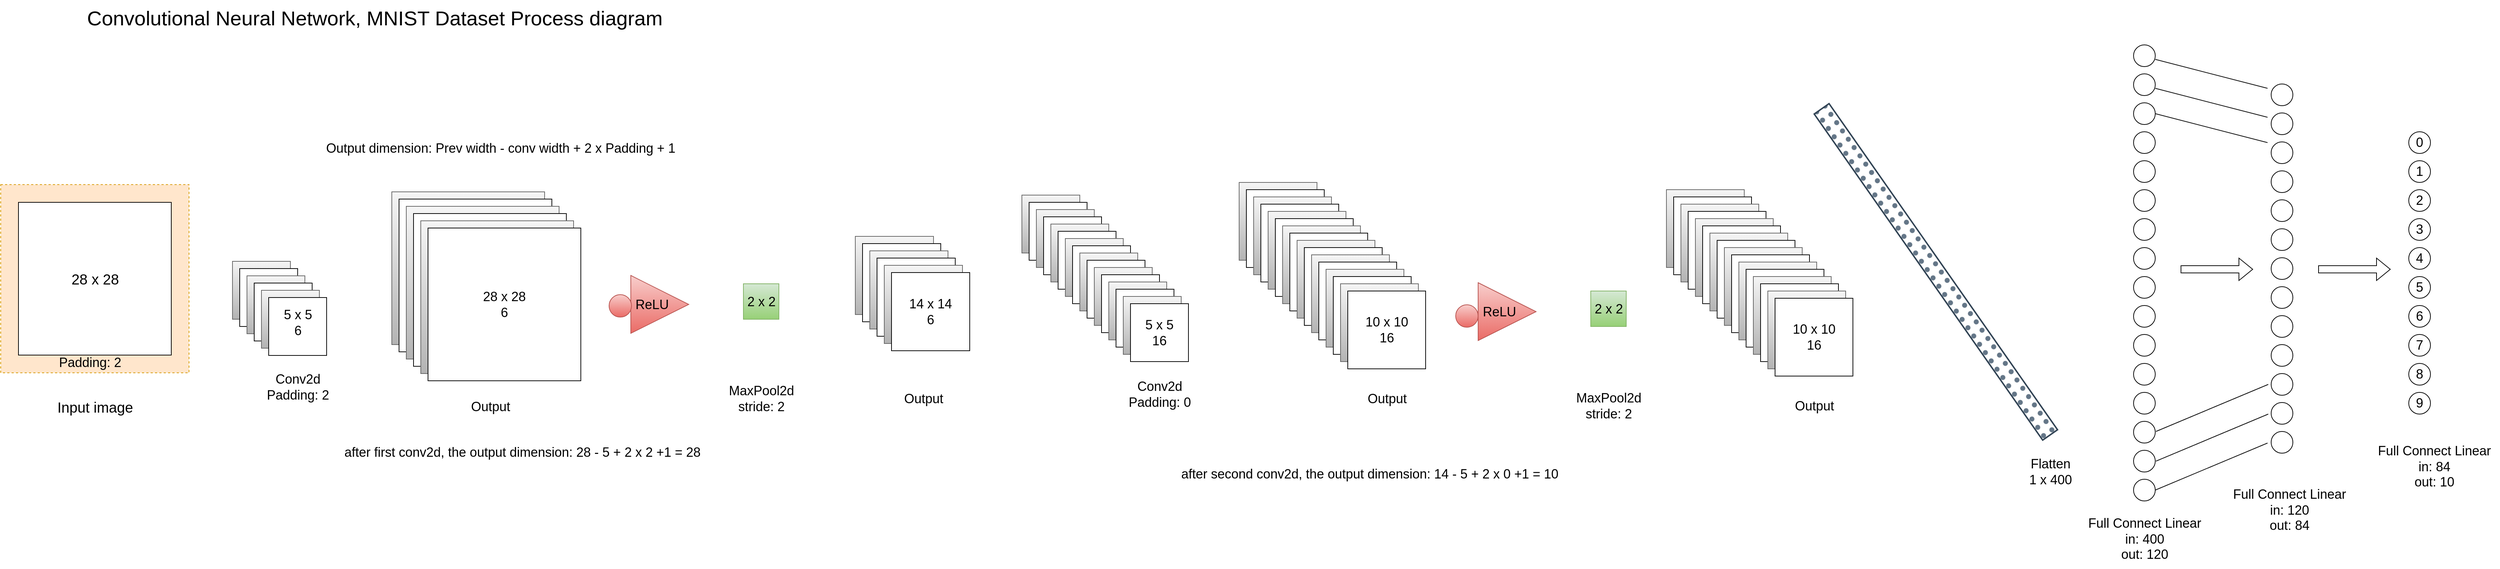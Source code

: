 <mxfile version="22.0.8" type="github">
  <diagram name="Page-1" id="3bokzZT7uCwafQ7YfKig">
    <mxGraphModel dx="1687" dy="1794" grid="1" gridSize="10" guides="1" tooltips="1" connect="1" arrows="1" fold="1" page="1" pageScale="1" pageWidth="1169" pageHeight="827" math="0" shadow="0">
      <root>
        <mxCell id="0" />
        <mxCell id="1" parent="0" />
        <mxCell id="Qpnqg18ZxqCp_iBwWqdQ-3" value="&lt;font style=&quot;font-size: 20px;&quot;&gt;Input image&lt;/font&gt;" style="text;html=1;align=center;verticalAlign=middle;resizable=0;points=[];autosize=1;strokeColor=none;fillColor=none;" vertex="1" parent="1">
          <mxGeometry x="85" y="350" width="130" height="40" as="geometry" />
        </mxCell>
        <mxCell id="Qpnqg18ZxqCp_iBwWqdQ-4" value="" style="whiteSpace=wrap;html=1;aspect=fixed;fillColor=#f5f5f5;gradientColor=#b3b3b3;strokeColor=#666666;" vertex="1" parent="1">
          <mxGeometry x="340" y="169" width="80" height="80" as="geometry" />
        </mxCell>
        <mxCell id="Qpnqg18ZxqCp_iBwWqdQ-5" value="" style="whiteSpace=wrap;html=1;aspect=fixed;" vertex="1" parent="1">
          <mxGeometry x="350" y="179" width="80" height="80" as="geometry" />
        </mxCell>
        <mxCell id="Qpnqg18ZxqCp_iBwWqdQ-6" value="" style="whiteSpace=wrap;html=1;aspect=fixed;fillColor=#f5f5f5;gradientColor=#b3b3b3;strokeColor=#666666;" vertex="1" parent="1">
          <mxGeometry x="360" y="189" width="80" height="80" as="geometry" />
        </mxCell>
        <mxCell id="Qpnqg18ZxqCp_iBwWqdQ-7" value="" style="whiteSpace=wrap;html=1;aspect=fixed;" vertex="1" parent="1">
          <mxGeometry x="370" y="199" width="80" height="80" as="geometry" />
        </mxCell>
        <mxCell id="Qpnqg18ZxqCp_iBwWqdQ-8" value="" style="whiteSpace=wrap;html=1;aspect=fixed;fillColor=#f5f5f5;gradientColor=#b3b3b3;strokeColor=#666666;" vertex="1" parent="1">
          <mxGeometry x="380" y="209" width="80" height="80" as="geometry" />
        </mxCell>
        <mxCell id="Qpnqg18ZxqCp_iBwWqdQ-9" value="" style="whiteSpace=wrap;html=1;aspect=fixed;" vertex="1" parent="1">
          <mxGeometry x="390" y="219" width="80" height="80" as="geometry" />
        </mxCell>
        <mxCell id="Qpnqg18ZxqCp_iBwWqdQ-12" value="" style="whiteSpace=wrap;html=1;aspect=fixed;dashed=1;fillColor=#ffe6cc;strokeColor=#d79b00;" vertex="1" parent="1">
          <mxGeometry x="20" y="63" width="260" height="260" as="geometry" />
        </mxCell>
        <mxCell id="Qpnqg18ZxqCp_iBwWqdQ-10" value="&lt;font style=&quot;font-size: 18px;&quot;&gt;Conv2d&lt;br&gt;Padding: 2&lt;br&gt;&lt;/font&gt;" style="text;html=1;align=center;verticalAlign=middle;resizable=0;points=[];autosize=1;strokeColor=none;fillColor=none;fontSize=18;" vertex="1" parent="1">
          <mxGeometry x="375" y="313" width="110" height="60" as="geometry" />
        </mxCell>
        <mxCell id="Qpnqg18ZxqCp_iBwWqdQ-11" value="5 x 5&lt;br&gt;6&lt;br&gt;" style="text;html=1;align=center;verticalAlign=middle;resizable=0;points=[];autosize=1;strokeColor=none;fillColor=none;fontSize=18;" vertex="1" parent="1">
          <mxGeometry x="400" y="224" width="60" height="60" as="geometry" />
        </mxCell>
        <mxCell id="Qpnqg18ZxqCp_iBwWqdQ-13" value="&lt;font style=&quot;font-size: 20px;&quot;&gt;28 x 28&lt;/font&gt;" style="whiteSpace=wrap;html=1;aspect=fixed;" vertex="1" parent="1">
          <mxGeometry x="44.5" y="87.5" width="211" height="211" as="geometry" />
        </mxCell>
        <mxCell id="Qpnqg18ZxqCp_iBwWqdQ-14" value="&lt;font style=&quot;font-size: 18px;&quot;&gt;Padding: 2&lt;/font&gt;" style="text;html=1;align=center;verticalAlign=middle;resizable=0;points=[];autosize=1;strokeColor=none;fillColor=none;" vertex="1" parent="1">
          <mxGeometry x="88" y="289" width="110" height="40" as="geometry" />
        </mxCell>
        <mxCell id="Qpnqg18ZxqCp_iBwWqdQ-16" value="" style="whiteSpace=wrap;html=1;aspect=fixed;fillColor=#f5f5f5;gradientColor=#b3b3b3;strokeColor=#666666;" vertex="1" parent="1">
          <mxGeometry x="560" y="73" width="211" height="211" as="geometry" />
        </mxCell>
        <mxCell id="Qpnqg18ZxqCp_iBwWqdQ-17" value="" style="whiteSpace=wrap;html=1;aspect=fixed;" vertex="1" parent="1">
          <mxGeometry x="570" y="83" width="211" height="211" as="geometry" />
        </mxCell>
        <mxCell id="Qpnqg18ZxqCp_iBwWqdQ-18" value="" style="whiteSpace=wrap;html=1;aspect=fixed;fillColor=#f5f5f5;gradientColor=#b3b3b3;strokeColor=#666666;" vertex="1" parent="1">
          <mxGeometry x="580" y="93" width="211" height="211" as="geometry" />
        </mxCell>
        <mxCell id="Qpnqg18ZxqCp_iBwWqdQ-19" value="" style="whiteSpace=wrap;html=1;aspect=fixed;" vertex="1" parent="1">
          <mxGeometry x="590" y="103" width="211" height="211" as="geometry" />
        </mxCell>
        <mxCell id="Qpnqg18ZxqCp_iBwWqdQ-20" value="" style="whiteSpace=wrap;html=1;aspect=fixed;fillColor=#f5f5f5;gradientColor=#b3b3b3;strokeColor=#666666;" vertex="1" parent="1">
          <mxGeometry x="600" y="113" width="211" height="211" as="geometry" />
        </mxCell>
        <mxCell id="Qpnqg18ZxqCp_iBwWqdQ-21" value="&lt;font style=&quot;font-size: 18px;&quot;&gt;28 x 28&lt;br&gt;6&lt;br&gt;&lt;/font&gt;" style="whiteSpace=wrap;html=1;aspect=fixed;" vertex="1" parent="1">
          <mxGeometry x="610" y="123" width="211" height="211" as="geometry" />
        </mxCell>
        <mxCell id="Qpnqg18ZxqCp_iBwWqdQ-22" value="&lt;font style=&quot;font-size: 18px;&quot;&gt;Output&lt;/font&gt;" style="text;html=1;align=center;verticalAlign=middle;resizable=0;points=[];autosize=1;strokeColor=none;fillColor=none;" vertex="1" parent="1">
          <mxGeometry x="655.5" y="350" width="80" height="40" as="geometry" />
        </mxCell>
        <mxCell id="Qpnqg18ZxqCp_iBwWqdQ-24" value="" style="triangle;whiteSpace=wrap;html=1;fillColor=#f8cecc;gradientColor=#ea6b66;strokeColor=#b85450;" vertex="1" parent="1">
          <mxGeometry x="890" y="188.5" width="80" height="80" as="geometry" />
        </mxCell>
        <mxCell id="Qpnqg18ZxqCp_iBwWqdQ-25" value="&lt;font style=&quot;font-size: 18px;&quot;&gt;ReLU&lt;/font&gt;" style="text;html=1;align=center;verticalAlign=middle;resizable=0;points=[];autosize=1;strokeColor=none;fillColor=none;" vertex="1" parent="1">
          <mxGeometry x="884" y="209" width="70" height="40" as="geometry" />
        </mxCell>
        <mxCell id="Qpnqg18ZxqCp_iBwWqdQ-26" value="&lt;font style=&quot;font-size: 18px;&quot;&gt;2 x 2&lt;/font&gt;" style="whiteSpace=wrap;html=1;aspect=fixed;fillColor=#d5e8d4;gradientColor=#97d077;strokeColor=#82b366;" vertex="1" parent="1">
          <mxGeometry x="1045.5" y="200" width="49" height="49" as="geometry" />
        </mxCell>
        <mxCell id="Qpnqg18ZxqCp_iBwWqdQ-27" value="&lt;font style=&quot;font-size: 18px;&quot;&gt;MaxPool2d&lt;br&gt;stride: 2&lt;br&gt;&lt;/font&gt;" style="text;html=1;align=center;verticalAlign=middle;resizable=0;points=[];autosize=1;strokeColor=none;fillColor=none;" vertex="1" parent="1">
          <mxGeometry x="1015" y="329" width="110" height="60" as="geometry" />
        </mxCell>
        <mxCell id="Qpnqg18ZxqCp_iBwWqdQ-28" value="" style="whiteSpace=wrap;html=1;aspect=fixed;fillColor=#f5f5f5;gradientColor=#b3b3b3;strokeColor=#666666;" vertex="1" parent="1">
          <mxGeometry x="1200" y="134.5" width="108" height="108" as="geometry" />
        </mxCell>
        <mxCell id="Qpnqg18ZxqCp_iBwWqdQ-29" value="" style="whiteSpace=wrap;html=1;aspect=fixed;" vertex="1" parent="1">
          <mxGeometry x="1210" y="144.5" width="108" height="108" as="geometry" />
        </mxCell>
        <mxCell id="Qpnqg18ZxqCp_iBwWqdQ-30" value="" style="whiteSpace=wrap;html=1;aspect=fixed;fillColor=#f5f5f5;gradientColor=#b3b3b3;strokeColor=#666666;" vertex="1" parent="1">
          <mxGeometry x="1220" y="154.5" width="108" height="108" as="geometry" />
        </mxCell>
        <mxCell id="Qpnqg18ZxqCp_iBwWqdQ-31" value="" style="whiteSpace=wrap;html=1;aspect=fixed;" vertex="1" parent="1">
          <mxGeometry x="1230" y="164.5" width="108" height="108" as="geometry" />
        </mxCell>
        <mxCell id="Qpnqg18ZxqCp_iBwWqdQ-32" value="" style="whiteSpace=wrap;html=1;aspect=fixed;fillColor=#f5f5f5;gradientColor=#b3b3b3;strokeColor=#666666;" vertex="1" parent="1">
          <mxGeometry x="1240" y="174.5" width="108" height="108" as="geometry" />
        </mxCell>
        <mxCell id="Qpnqg18ZxqCp_iBwWqdQ-33" value="&lt;font style=&quot;font-size: 18px;&quot;&gt;14 x 14&lt;br&gt;6&lt;br&gt;&lt;/font&gt;" style="whiteSpace=wrap;html=1;aspect=fixed;" vertex="1" parent="1">
          <mxGeometry x="1250" y="184.5" width="108" height="108" as="geometry" />
        </mxCell>
        <mxCell id="Qpnqg18ZxqCp_iBwWqdQ-34" value="&lt;font style=&quot;font-size: 18px;&quot;&gt;Output&lt;/font&gt;" style="text;html=1;align=center;verticalAlign=middle;resizable=0;points=[];autosize=1;strokeColor=none;fillColor=none;" vertex="1" parent="1">
          <mxGeometry x="1254" y="339" width="80" height="40" as="geometry" />
        </mxCell>
        <mxCell id="Qpnqg18ZxqCp_iBwWqdQ-36" value="" style="whiteSpace=wrap;html=1;aspect=fixed;fillColor=#f5f5f5;gradientColor=#b3b3b3;strokeColor=#666666;" vertex="1" parent="1">
          <mxGeometry x="1430" y="77.5" width="80" height="80" as="geometry" />
        </mxCell>
        <mxCell id="Qpnqg18ZxqCp_iBwWqdQ-37" value="" style="whiteSpace=wrap;html=1;aspect=fixed;" vertex="1" parent="1">
          <mxGeometry x="1440" y="87.5" width="80" height="80" as="geometry" />
        </mxCell>
        <mxCell id="Qpnqg18ZxqCp_iBwWqdQ-38" value="" style="whiteSpace=wrap;html=1;aspect=fixed;fillColor=#f5f5f5;gradientColor=#b3b3b3;strokeColor=#666666;" vertex="1" parent="1">
          <mxGeometry x="1450" y="97.5" width="80" height="80" as="geometry" />
        </mxCell>
        <mxCell id="Qpnqg18ZxqCp_iBwWqdQ-39" value="" style="whiteSpace=wrap;html=1;aspect=fixed;" vertex="1" parent="1">
          <mxGeometry x="1460" y="107.5" width="80" height="80" as="geometry" />
        </mxCell>
        <mxCell id="Qpnqg18ZxqCp_iBwWqdQ-40" value="" style="whiteSpace=wrap;html=1;aspect=fixed;fillColor=#f5f5f5;gradientColor=#b3b3b3;strokeColor=#666666;" vertex="1" parent="1">
          <mxGeometry x="1470" y="117.5" width="80" height="80" as="geometry" />
        </mxCell>
        <mxCell id="Qpnqg18ZxqCp_iBwWqdQ-41" value="" style="whiteSpace=wrap;html=1;aspect=fixed;" vertex="1" parent="1">
          <mxGeometry x="1480" y="127.5" width="80" height="80" as="geometry" />
        </mxCell>
        <mxCell id="Qpnqg18ZxqCp_iBwWqdQ-42" value="" style="whiteSpace=wrap;html=1;aspect=fixed;fillColor=#f5f5f5;gradientColor=#b3b3b3;strokeColor=#666666;" vertex="1" parent="1">
          <mxGeometry x="1490" y="137.5" width="80" height="80" as="geometry" />
        </mxCell>
        <mxCell id="Qpnqg18ZxqCp_iBwWqdQ-43" value="" style="whiteSpace=wrap;html=1;aspect=fixed;" vertex="1" parent="1">
          <mxGeometry x="1500" y="147.5" width="80" height="80" as="geometry" />
        </mxCell>
        <mxCell id="Qpnqg18ZxqCp_iBwWqdQ-44" value="" style="whiteSpace=wrap;html=1;aspect=fixed;fillColor=#f5f5f5;gradientColor=#b3b3b3;strokeColor=#666666;" vertex="1" parent="1">
          <mxGeometry x="1510" y="157.5" width="80" height="80" as="geometry" />
        </mxCell>
        <mxCell id="Qpnqg18ZxqCp_iBwWqdQ-45" value="" style="whiteSpace=wrap;html=1;aspect=fixed;" vertex="1" parent="1">
          <mxGeometry x="1520" y="167.5" width="80" height="80" as="geometry" />
        </mxCell>
        <mxCell id="Qpnqg18ZxqCp_iBwWqdQ-46" value="" style="whiteSpace=wrap;html=1;aspect=fixed;fillColor=#f5f5f5;gradientColor=#b3b3b3;strokeColor=#666666;" vertex="1" parent="1">
          <mxGeometry x="1530" y="177.5" width="80" height="80" as="geometry" />
        </mxCell>
        <mxCell id="Qpnqg18ZxqCp_iBwWqdQ-47" value="" style="whiteSpace=wrap;html=1;aspect=fixed;" vertex="1" parent="1">
          <mxGeometry x="1540" y="187.5" width="80" height="80" as="geometry" />
        </mxCell>
        <mxCell id="Qpnqg18ZxqCp_iBwWqdQ-48" value="" style="whiteSpace=wrap;html=1;aspect=fixed;fillColor=#f5f5f5;gradientColor=#b3b3b3;strokeColor=#666666;" vertex="1" parent="1">
          <mxGeometry x="1550" y="197.5" width="80" height="80" as="geometry" />
        </mxCell>
        <mxCell id="Qpnqg18ZxqCp_iBwWqdQ-49" value="" style="whiteSpace=wrap;html=1;aspect=fixed;" vertex="1" parent="1">
          <mxGeometry x="1560" y="207.5" width="80" height="80" as="geometry" />
        </mxCell>
        <mxCell id="Qpnqg18ZxqCp_iBwWqdQ-50" value="" style="whiteSpace=wrap;html=1;aspect=fixed;fillColor=#f5f5f5;gradientColor=#b3b3b3;strokeColor=#666666;" vertex="1" parent="1">
          <mxGeometry x="1570" y="217.5" width="80" height="80" as="geometry" />
        </mxCell>
        <mxCell id="Qpnqg18ZxqCp_iBwWqdQ-51" value="&lt;font style=&quot;font-size: 18px;&quot;&gt;5 x 5&lt;br&gt;16&lt;/font&gt;" style="whiteSpace=wrap;html=1;aspect=fixed;" vertex="1" parent="1">
          <mxGeometry x="1580" y="227.5" width="80" height="80" as="geometry" />
        </mxCell>
        <mxCell id="Qpnqg18ZxqCp_iBwWqdQ-52" value="&lt;font style=&quot;font-size: 18px;&quot;&gt;Conv2d&lt;br&gt;Padding: 0&lt;br&gt;&lt;/font&gt;" style="text;html=1;align=center;verticalAlign=middle;resizable=0;points=[];autosize=1;strokeColor=none;fillColor=none;fontSize=18;" vertex="1" parent="1">
          <mxGeometry x="1565" y="323" width="110" height="60" as="geometry" />
        </mxCell>
        <mxCell id="Qpnqg18ZxqCp_iBwWqdQ-53" value="" style="whiteSpace=wrap;html=1;aspect=fixed;fillColor=#f5f5f5;gradientColor=#b3b3b3;strokeColor=#666666;" vertex="1" parent="1">
          <mxGeometry x="1730" y="60" width="107.5" height="107.5" as="geometry" />
        </mxCell>
        <mxCell id="Qpnqg18ZxqCp_iBwWqdQ-54" value="" style="whiteSpace=wrap;html=1;aspect=fixed;" vertex="1" parent="1">
          <mxGeometry x="1740" y="70" width="107.5" height="107.5" as="geometry" />
        </mxCell>
        <mxCell id="Qpnqg18ZxqCp_iBwWqdQ-55" value="" style="whiteSpace=wrap;html=1;aspect=fixed;fillColor=#f5f5f5;gradientColor=#b3b3b3;strokeColor=#666666;" vertex="1" parent="1">
          <mxGeometry x="1750" y="80" width="107.5" height="107.5" as="geometry" />
        </mxCell>
        <mxCell id="Qpnqg18ZxqCp_iBwWqdQ-56" value="" style="whiteSpace=wrap;html=1;aspect=fixed;" vertex="1" parent="1">
          <mxGeometry x="1760" y="90" width="107.5" height="107.5" as="geometry" />
        </mxCell>
        <mxCell id="Qpnqg18ZxqCp_iBwWqdQ-57" value="" style="whiteSpace=wrap;html=1;aspect=fixed;fillColor=#f5f5f5;gradientColor=#b3b3b3;strokeColor=#666666;" vertex="1" parent="1">
          <mxGeometry x="1770" y="100" width="107.5" height="107.5" as="geometry" />
        </mxCell>
        <mxCell id="Qpnqg18ZxqCp_iBwWqdQ-58" value="" style="whiteSpace=wrap;html=1;aspect=fixed;" vertex="1" parent="1">
          <mxGeometry x="1780" y="110" width="107.5" height="107.5" as="geometry" />
        </mxCell>
        <mxCell id="Qpnqg18ZxqCp_iBwWqdQ-59" value="" style="whiteSpace=wrap;html=1;aspect=fixed;fillColor=#f5f5f5;gradientColor=#b3b3b3;strokeColor=#666666;" vertex="1" parent="1">
          <mxGeometry x="1790" y="120" width="107.5" height="107.5" as="geometry" />
        </mxCell>
        <mxCell id="Qpnqg18ZxqCp_iBwWqdQ-60" value="" style="whiteSpace=wrap;html=1;aspect=fixed;" vertex="1" parent="1">
          <mxGeometry x="1800" y="130" width="107.5" height="107.5" as="geometry" />
        </mxCell>
        <mxCell id="Qpnqg18ZxqCp_iBwWqdQ-61" value="" style="whiteSpace=wrap;html=1;aspect=fixed;fillColor=#f5f5f5;gradientColor=#b3b3b3;strokeColor=#666666;" vertex="1" parent="1">
          <mxGeometry x="1810" y="140" width="107.5" height="107.5" as="geometry" />
        </mxCell>
        <mxCell id="Qpnqg18ZxqCp_iBwWqdQ-62" value="" style="whiteSpace=wrap;html=1;aspect=fixed;" vertex="1" parent="1">
          <mxGeometry x="1820" y="150" width="107.5" height="107.5" as="geometry" />
        </mxCell>
        <mxCell id="Qpnqg18ZxqCp_iBwWqdQ-63" value="" style="whiteSpace=wrap;html=1;aspect=fixed;fillColor=#f5f5f5;gradientColor=#b3b3b3;strokeColor=#666666;" vertex="1" parent="1">
          <mxGeometry x="1830" y="160" width="107.5" height="107.5" as="geometry" />
        </mxCell>
        <mxCell id="Qpnqg18ZxqCp_iBwWqdQ-64" value="" style="whiteSpace=wrap;html=1;aspect=fixed;" vertex="1" parent="1">
          <mxGeometry x="1840" y="170" width="107.5" height="107.5" as="geometry" />
        </mxCell>
        <mxCell id="Qpnqg18ZxqCp_iBwWqdQ-65" value="" style="whiteSpace=wrap;html=1;aspect=fixed;fillColor=#f5f5f5;gradientColor=#b3b3b3;strokeColor=#666666;" vertex="1" parent="1">
          <mxGeometry x="1850" y="180" width="107.5" height="107.5" as="geometry" />
        </mxCell>
        <mxCell id="Qpnqg18ZxqCp_iBwWqdQ-66" value="" style="whiteSpace=wrap;html=1;aspect=fixed;" vertex="1" parent="1">
          <mxGeometry x="1860" y="190" width="107.5" height="107.5" as="geometry" />
        </mxCell>
        <mxCell id="Qpnqg18ZxqCp_iBwWqdQ-67" value="" style="whiteSpace=wrap;html=1;aspect=fixed;fillColor=#f5f5f5;gradientColor=#b3b3b3;strokeColor=#666666;" vertex="1" parent="1">
          <mxGeometry x="1870" y="200" width="107.5" height="107.5" as="geometry" />
        </mxCell>
        <mxCell id="Qpnqg18ZxqCp_iBwWqdQ-68" value="&lt;font style=&quot;font-size: 18px;&quot;&gt;10 x 10&lt;br&gt;16&lt;/font&gt;" style="whiteSpace=wrap;html=1;aspect=fixed;" vertex="1" parent="1">
          <mxGeometry x="1880" y="210" width="107.5" height="107.5" as="geometry" />
        </mxCell>
        <mxCell id="Qpnqg18ZxqCp_iBwWqdQ-69" value="&lt;font style=&quot;font-size: 18px;&quot;&gt;Output&lt;/font&gt;" style="text;html=1;align=center;verticalAlign=middle;resizable=0;points=[];autosize=1;strokeColor=none;fillColor=none;" vertex="1" parent="1">
          <mxGeometry x="1893.75" y="339" width="80" height="40" as="geometry" />
        </mxCell>
        <mxCell id="Qpnqg18ZxqCp_iBwWqdQ-70" value="&lt;font style=&quot;font-size: 18px;&quot;&gt;Output dimension: Prev width - conv width + 2 x Padding + 1&lt;/font&gt;" style="text;html=1;align=center;verticalAlign=middle;resizable=0;points=[];autosize=1;strokeColor=none;fillColor=none;" vertex="1" parent="1">
          <mxGeometry x="455" y="-7" width="510" height="40" as="geometry" />
        </mxCell>
        <mxCell id="Qpnqg18ZxqCp_iBwWqdQ-71" value="&lt;font style=&quot;font-size: 18px;&quot;&gt;after first conv2d, the output dimension: 28 - 5 + 2 x 2 +1 = 28&lt;/font&gt;" style="text;html=1;align=center;verticalAlign=middle;resizable=0;points=[];autosize=1;strokeColor=none;fillColor=none;" vertex="1" parent="1">
          <mxGeometry x="480" y="413" width="520" height="40" as="geometry" />
        </mxCell>
        <mxCell id="Qpnqg18ZxqCp_iBwWqdQ-72" value="&lt;font style=&quot;font-size: 18px;&quot;&gt;after second conv2d, the output dimension: 14 - 5 + 2 x 0 +1 = 10&lt;/font&gt;" style="text;html=1;align=center;verticalAlign=middle;resizable=0;points=[];autosize=1;strokeColor=none;fillColor=none;" vertex="1" parent="1">
          <mxGeometry x="1640" y="443" width="540" height="40" as="geometry" />
        </mxCell>
        <mxCell id="Qpnqg18ZxqCp_iBwWqdQ-73" value="" style="triangle;whiteSpace=wrap;html=1;fillColor=#f8cecc;gradientColor=#ea6b66;strokeColor=#b85450;" vertex="1" parent="1">
          <mxGeometry x="2060" y="198.5" width="80" height="80" as="geometry" />
        </mxCell>
        <mxCell id="Qpnqg18ZxqCp_iBwWqdQ-74" value="&lt;font style=&quot;font-size: 18px;&quot;&gt;ReLU&lt;/font&gt;" style="text;html=1;align=center;verticalAlign=middle;resizable=0;points=[];autosize=1;strokeColor=none;fillColor=none;" vertex="1" parent="1">
          <mxGeometry x="2054" y="219" width="70" height="40" as="geometry" />
        </mxCell>
        <mxCell id="Qpnqg18ZxqCp_iBwWqdQ-75" value="&lt;font style=&quot;font-size: 18px;&quot;&gt;2 x 2&lt;/font&gt;" style="whiteSpace=wrap;html=1;aspect=fixed;fillColor=#d5e8d4;gradientColor=#97d077;strokeColor=#82b366;" vertex="1" parent="1">
          <mxGeometry x="2215.5" y="210" width="49" height="49" as="geometry" />
        </mxCell>
        <mxCell id="Qpnqg18ZxqCp_iBwWqdQ-76" value="&lt;font style=&quot;font-size: 18px;&quot;&gt;MaxPool2d&lt;br&gt;stride: 2&lt;br&gt;&lt;/font&gt;" style="text;html=1;align=center;verticalAlign=middle;resizable=0;points=[];autosize=1;strokeColor=none;fillColor=none;" vertex="1" parent="1">
          <mxGeometry x="2185" y="339" width="110" height="60" as="geometry" />
        </mxCell>
        <mxCell id="Qpnqg18ZxqCp_iBwWqdQ-77" value="" style="whiteSpace=wrap;html=1;aspect=fixed;fillColor=#f5f5f5;gradientColor=#b3b3b3;strokeColor=#666666;" vertex="1" parent="1">
          <mxGeometry x="2320" y="70" width="107.5" height="107.5" as="geometry" />
        </mxCell>
        <mxCell id="Qpnqg18ZxqCp_iBwWqdQ-78" value="" style="whiteSpace=wrap;html=1;aspect=fixed;" vertex="1" parent="1">
          <mxGeometry x="2330" y="80" width="107.5" height="107.5" as="geometry" />
        </mxCell>
        <mxCell id="Qpnqg18ZxqCp_iBwWqdQ-79" value="" style="whiteSpace=wrap;html=1;aspect=fixed;fillColor=#f5f5f5;gradientColor=#b3b3b3;strokeColor=#666666;" vertex="1" parent="1">
          <mxGeometry x="2340" y="90" width="107.5" height="107.5" as="geometry" />
        </mxCell>
        <mxCell id="Qpnqg18ZxqCp_iBwWqdQ-80" value="" style="whiteSpace=wrap;html=1;aspect=fixed;" vertex="1" parent="1">
          <mxGeometry x="2350" y="100" width="107.5" height="107.5" as="geometry" />
        </mxCell>
        <mxCell id="Qpnqg18ZxqCp_iBwWqdQ-81" value="" style="whiteSpace=wrap;html=1;aspect=fixed;fillColor=#f5f5f5;gradientColor=#b3b3b3;strokeColor=#666666;" vertex="1" parent="1">
          <mxGeometry x="2360" y="110" width="107.5" height="107.5" as="geometry" />
        </mxCell>
        <mxCell id="Qpnqg18ZxqCp_iBwWqdQ-82" value="" style="whiteSpace=wrap;html=1;aspect=fixed;" vertex="1" parent="1">
          <mxGeometry x="2370" y="120" width="107.5" height="107.5" as="geometry" />
        </mxCell>
        <mxCell id="Qpnqg18ZxqCp_iBwWqdQ-83" value="" style="whiteSpace=wrap;html=1;aspect=fixed;fillColor=#f5f5f5;gradientColor=#b3b3b3;strokeColor=#666666;" vertex="1" parent="1">
          <mxGeometry x="2380" y="130" width="107.5" height="107.5" as="geometry" />
        </mxCell>
        <mxCell id="Qpnqg18ZxqCp_iBwWqdQ-84" value="" style="whiteSpace=wrap;html=1;aspect=fixed;" vertex="1" parent="1">
          <mxGeometry x="2390" y="140" width="107.5" height="107.5" as="geometry" />
        </mxCell>
        <mxCell id="Qpnqg18ZxqCp_iBwWqdQ-85" value="" style="whiteSpace=wrap;html=1;aspect=fixed;fillColor=#f5f5f5;gradientColor=#b3b3b3;strokeColor=#666666;" vertex="1" parent="1">
          <mxGeometry x="2400" y="150" width="107.5" height="107.5" as="geometry" />
        </mxCell>
        <mxCell id="Qpnqg18ZxqCp_iBwWqdQ-86" value="" style="whiteSpace=wrap;html=1;aspect=fixed;" vertex="1" parent="1">
          <mxGeometry x="2410" y="160" width="107.5" height="107.5" as="geometry" />
        </mxCell>
        <mxCell id="Qpnqg18ZxqCp_iBwWqdQ-87" value="" style="whiteSpace=wrap;html=1;aspect=fixed;fillColor=#f5f5f5;gradientColor=#b3b3b3;strokeColor=#666666;" vertex="1" parent="1">
          <mxGeometry x="2420" y="170" width="107.5" height="107.5" as="geometry" />
        </mxCell>
        <mxCell id="Qpnqg18ZxqCp_iBwWqdQ-88" value="" style="whiteSpace=wrap;html=1;aspect=fixed;" vertex="1" parent="1">
          <mxGeometry x="2430" y="180" width="107.5" height="107.5" as="geometry" />
        </mxCell>
        <mxCell id="Qpnqg18ZxqCp_iBwWqdQ-89" value="" style="whiteSpace=wrap;html=1;aspect=fixed;fillColor=#f5f5f5;gradientColor=#b3b3b3;strokeColor=#666666;" vertex="1" parent="1">
          <mxGeometry x="2440" y="190" width="107.5" height="107.5" as="geometry" />
        </mxCell>
        <mxCell id="Qpnqg18ZxqCp_iBwWqdQ-90" value="" style="whiteSpace=wrap;html=1;aspect=fixed;" vertex="1" parent="1">
          <mxGeometry x="2450" y="200" width="107.5" height="107.5" as="geometry" />
        </mxCell>
        <mxCell id="Qpnqg18ZxqCp_iBwWqdQ-91" value="" style="whiteSpace=wrap;html=1;aspect=fixed;fillColor=#f5f5f5;gradientColor=#b3b3b3;strokeColor=#666666;" vertex="1" parent="1">
          <mxGeometry x="2460" y="210" width="107.5" height="107.5" as="geometry" />
        </mxCell>
        <mxCell id="Qpnqg18ZxqCp_iBwWqdQ-92" value="&lt;font style=&quot;font-size: 18px;&quot;&gt;10 x 10&lt;br&gt;16&lt;/font&gt;" style="whiteSpace=wrap;html=1;aspect=fixed;" vertex="1" parent="1">
          <mxGeometry x="2470" y="220" width="107.5" height="107.5" as="geometry" />
        </mxCell>
        <mxCell id="Qpnqg18ZxqCp_iBwWqdQ-93" value="&lt;font style=&quot;font-size: 18px;&quot;&gt;Output&lt;/font&gt;" style="text;html=1;align=center;verticalAlign=middle;resizable=0;points=[];autosize=1;strokeColor=none;fillColor=none;" vertex="1" parent="1">
          <mxGeometry x="2483.75" y="349" width="80" height="40" as="geometry" />
        </mxCell>
        <mxCell id="Qpnqg18ZxqCp_iBwWqdQ-95" value="" style="rounded=0;whiteSpace=wrap;html=1;direction=south;rotation=55;fillStyle=dots;fillColor=#647687;fontColor=#ffffff;strokeColor=#314354;strokeWidth=2;" vertex="1" parent="1">
          <mxGeometry x="2417.05" y="171.07" width="550" height="25" as="geometry" />
        </mxCell>
        <mxCell id="Qpnqg18ZxqCp_iBwWqdQ-96" value="&lt;font style=&quot;font-size: 18px;&quot;&gt;Flatten&lt;br&gt;1 x 400&lt;br&gt;&lt;/font&gt;" style="text;html=1;align=center;verticalAlign=middle;resizable=0;points=[];autosize=1;strokeColor=none;fillColor=none;" vertex="1" parent="1">
          <mxGeometry x="2810" y="430" width="80" height="60" as="geometry" />
        </mxCell>
        <mxCell id="Qpnqg18ZxqCp_iBwWqdQ-97" value="" style="ellipse;whiteSpace=wrap;html=1;aspect=fixed;" vertex="1" parent="1">
          <mxGeometry x="2965" y="-130" width="30" height="30" as="geometry" />
        </mxCell>
        <mxCell id="Qpnqg18ZxqCp_iBwWqdQ-98" value="" style="ellipse;whiteSpace=wrap;html=1;aspect=fixed;" vertex="1" parent="1">
          <mxGeometry x="2965" y="-90" width="30" height="30" as="geometry" />
        </mxCell>
        <mxCell id="Qpnqg18ZxqCp_iBwWqdQ-99" value="" style="ellipse;whiteSpace=wrap;html=1;aspect=fixed;" vertex="1" parent="1">
          <mxGeometry x="2965" y="-50" width="30" height="30" as="geometry" />
        </mxCell>
        <mxCell id="Qpnqg18ZxqCp_iBwWqdQ-100" value="" style="ellipse;whiteSpace=wrap;html=1;aspect=fixed;" vertex="1" parent="1">
          <mxGeometry x="2965" y="-10" width="30" height="30" as="geometry" />
        </mxCell>
        <mxCell id="Qpnqg18ZxqCp_iBwWqdQ-101" value="" style="ellipse;whiteSpace=wrap;html=1;aspect=fixed;" vertex="1" parent="1">
          <mxGeometry x="2965" y="30" width="30" height="30" as="geometry" />
        </mxCell>
        <mxCell id="Qpnqg18ZxqCp_iBwWqdQ-102" value="" style="ellipse;whiteSpace=wrap;html=1;aspect=fixed;" vertex="1" parent="1">
          <mxGeometry x="2965" y="70" width="30" height="30" as="geometry" />
        </mxCell>
        <mxCell id="Qpnqg18ZxqCp_iBwWqdQ-103" value="" style="ellipse;whiteSpace=wrap;html=1;aspect=fixed;" vertex="1" parent="1">
          <mxGeometry x="2965" y="270" width="30" height="30" as="geometry" />
        </mxCell>
        <mxCell id="Qpnqg18ZxqCp_iBwWqdQ-104" value="" style="ellipse;whiteSpace=wrap;html=1;aspect=fixed;" vertex="1" parent="1">
          <mxGeometry x="2965" y="310" width="30" height="30" as="geometry" />
        </mxCell>
        <mxCell id="Qpnqg18ZxqCp_iBwWqdQ-105" value="" style="ellipse;whiteSpace=wrap;html=1;aspect=fixed;" vertex="1" parent="1">
          <mxGeometry x="2965" y="350" width="30" height="30" as="geometry" />
        </mxCell>
        <mxCell id="Qpnqg18ZxqCp_iBwWqdQ-106" value="" style="ellipse;whiteSpace=wrap;html=1;aspect=fixed;" vertex="1" parent="1">
          <mxGeometry x="2965" y="390" width="30" height="30" as="geometry" />
        </mxCell>
        <mxCell id="Qpnqg18ZxqCp_iBwWqdQ-107" value="" style="ellipse;whiteSpace=wrap;html=1;aspect=fixed;" vertex="1" parent="1">
          <mxGeometry x="2965" y="430" width="30" height="30" as="geometry" />
        </mxCell>
        <mxCell id="Qpnqg18ZxqCp_iBwWqdQ-108" value="" style="ellipse;whiteSpace=wrap;html=1;aspect=fixed;" vertex="1" parent="1">
          <mxGeometry x="2965" y="470" width="30" height="30" as="geometry" />
        </mxCell>
        <mxCell id="Qpnqg18ZxqCp_iBwWqdQ-109" value="" style="ellipse;whiteSpace=wrap;html=1;aspect=fixed;" vertex="1" parent="1">
          <mxGeometry x="3155" y="4" width="30" height="30" as="geometry" />
        </mxCell>
        <mxCell id="Qpnqg18ZxqCp_iBwWqdQ-110" value="" style="ellipse;whiteSpace=wrap;html=1;aspect=fixed;" vertex="1" parent="1">
          <mxGeometry x="3155" y="44" width="30" height="30" as="geometry" />
        </mxCell>
        <mxCell id="Qpnqg18ZxqCp_iBwWqdQ-111" value="" style="ellipse;whiteSpace=wrap;html=1;aspect=fixed;" vertex="1" parent="1">
          <mxGeometry x="3155" y="84" width="30" height="30" as="geometry" />
        </mxCell>
        <mxCell id="Qpnqg18ZxqCp_iBwWqdQ-112" value="" style="ellipse;whiteSpace=wrap;html=1;aspect=fixed;" vertex="1" parent="1">
          <mxGeometry x="3155" y="124" width="30" height="30" as="geometry" />
        </mxCell>
        <mxCell id="Qpnqg18ZxqCp_iBwWqdQ-113" value="" style="ellipse;whiteSpace=wrap;html=1;aspect=fixed;" vertex="1" parent="1">
          <mxGeometry x="3155" y="244" width="30" height="30" as="geometry" />
        </mxCell>
        <mxCell id="Qpnqg18ZxqCp_iBwWqdQ-114" value="" style="ellipse;whiteSpace=wrap;html=1;aspect=fixed;" vertex="1" parent="1">
          <mxGeometry x="3155" y="284" width="30" height="30" as="geometry" />
        </mxCell>
        <mxCell id="Qpnqg18ZxqCp_iBwWqdQ-115" value="" style="ellipse;whiteSpace=wrap;html=1;aspect=fixed;" vertex="1" parent="1">
          <mxGeometry x="3155" y="324" width="30" height="30" as="geometry" />
        </mxCell>
        <mxCell id="Qpnqg18ZxqCp_iBwWqdQ-116" value="" style="ellipse;whiteSpace=wrap;html=1;aspect=fixed;" vertex="1" parent="1">
          <mxGeometry x="3155" y="364" width="30" height="30" as="geometry" />
        </mxCell>
        <mxCell id="Qpnqg18ZxqCp_iBwWqdQ-117" value="&lt;font style=&quot;font-size: 18px;&quot;&gt;0&lt;/font&gt;" style="ellipse;whiteSpace=wrap;html=1;aspect=fixed;" vertex="1" parent="1">
          <mxGeometry x="3345" y="-10" width="30" height="30" as="geometry" />
        </mxCell>
        <mxCell id="Qpnqg18ZxqCp_iBwWqdQ-118" value="&lt;font style=&quot;font-size: 18px;&quot;&gt;1&lt;/font&gt;" style="ellipse;whiteSpace=wrap;html=1;aspect=fixed;" vertex="1" parent="1">
          <mxGeometry x="3345" y="30" width="30" height="30" as="geometry" />
        </mxCell>
        <mxCell id="Qpnqg18ZxqCp_iBwWqdQ-120" value="&lt;span style=&quot;color: rgb(0, 0, 0); font-family: Helvetica; font-size: 18px; font-style: normal; font-variant-ligatures: normal; font-variant-caps: normal; font-weight: 400; letter-spacing: normal; orphans: 2; text-align: center; text-indent: 0px; text-transform: none; widows: 2; word-spacing: 0px; -webkit-text-stroke-width: 0px; background-color: rgb(251, 251, 251); text-decoration-thickness: initial; text-decoration-style: initial; text-decoration-color: initial; float: none; display: inline !important;&quot;&gt;3&lt;/span&gt;" style="ellipse;whiteSpace=wrap;html=1;aspect=fixed;" vertex="1" parent="1">
          <mxGeometry x="3345" y="110" width="30" height="30" as="geometry" />
        </mxCell>
        <mxCell id="Qpnqg18ZxqCp_iBwWqdQ-121" value="&lt;span style=&quot;color: rgb(0, 0, 0); font-family: Helvetica; font-size: 18px; font-style: normal; font-variant-ligatures: normal; font-variant-caps: normal; font-weight: 400; letter-spacing: normal; orphans: 2; text-align: center; text-indent: 0px; text-transform: none; widows: 2; word-spacing: 0px; -webkit-text-stroke-width: 0px; background-color: rgb(251, 251, 251); text-decoration-thickness: initial; text-decoration-style: initial; text-decoration-color: initial; float: none; display: inline !important;&quot;&gt;4&lt;/span&gt;" style="ellipse;whiteSpace=wrap;html=1;aspect=fixed;" vertex="1" parent="1">
          <mxGeometry x="3345" y="150" width="30" height="30" as="geometry" />
        </mxCell>
        <mxCell id="Qpnqg18ZxqCp_iBwWqdQ-123" value="" style="ellipse;whiteSpace=wrap;html=1;aspect=fixed;" vertex="1" parent="1">
          <mxGeometry x="2965" y="110" width="30" height="30" as="geometry" />
        </mxCell>
        <mxCell id="Qpnqg18ZxqCp_iBwWqdQ-124" value="" style="ellipse;whiteSpace=wrap;html=1;aspect=fixed;" vertex="1" parent="1">
          <mxGeometry x="2965" y="150" width="30" height="30" as="geometry" />
        </mxCell>
        <mxCell id="Qpnqg18ZxqCp_iBwWqdQ-125" value="" style="ellipse;whiteSpace=wrap;html=1;aspect=fixed;" vertex="1" parent="1">
          <mxGeometry x="2965" y="190" width="30" height="30" as="geometry" />
        </mxCell>
        <mxCell id="Qpnqg18ZxqCp_iBwWqdQ-126" value="" style="ellipse;whiteSpace=wrap;html=1;aspect=fixed;" vertex="1" parent="1">
          <mxGeometry x="2965" y="230" width="30" height="30" as="geometry" />
        </mxCell>
        <mxCell id="Qpnqg18ZxqCp_iBwWqdQ-128" value="" style="ellipse;whiteSpace=wrap;html=1;aspect=fixed;" vertex="1" parent="1">
          <mxGeometry x="3155" y="-36" width="30" height="30" as="geometry" />
        </mxCell>
        <mxCell id="Qpnqg18ZxqCp_iBwWqdQ-129" value="" style="ellipse;whiteSpace=wrap;html=1;aspect=fixed;" vertex="1" parent="1">
          <mxGeometry x="3155" y="-76" width="30" height="30" as="geometry" />
        </mxCell>
        <mxCell id="Qpnqg18ZxqCp_iBwWqdQ-130" value="" style="ellipse;whiteSpace=wrap;html=1;aspect=fixed;" vertex="1" parent="1">
          <mxGeometry x="3155" y="204" width="30" height="30" as="geometry" />
        </mxCell>
        <mxCell id="Qpnqg18ZxqCp_iBwWqdQ-131" value="" style="ellipse;whiteSpace=wrap;html=1;aspect=fixed;" vertex="1" parent="1">
          <mxGeometry x="3155" y="164" width="30" height="30" as="geometry" />
        </mxCell>
        <mxCell id="Qpnqg18ZxqCp_iBwWqdQ-132" value="" style="ellipse;whiteSpace=wrap;html=1;aspect=fixed;" vertex="1" parent="1">
          <mxGeometry x="3155" y="404" width="30" height="30" as="geometry" />
        </mxCell>
        <mxCell id="Qpnqg18ZxqCp_iBwWqdQ-133" value="&lt;font style=&quot;font-size: 18px;&quot;&gt;Full Connect Linear&lt;br&gt;in: 400&lt;br&gt;out: 120&lt;br&gt;&lt;/font&gt;" style="text;html=1;align=center;verticalAlign=middle;resizable=0;points=[];autosize=1;strokeColor=none;fillColor=none;" vertex="1" parent="1">
          <mxGeometry x="2890" y="513" width="180" height="80" as="geometry" />
        </mxCell>
        <mxCell id="Qpnqg18ZxqCp_iBwWqdQ-134" value="&lt;font style=&quot;font-size: 18px;&quot;&gt;Full Connect Linear&lt;br&gt;in: 120&lt;br&gt;out: 84&lt;br&gt;&lt;/font&gt;" style="text;html=1;align=center;verticalAlign=middle;resizable=0;points=[];autosize=1;strokeColor=none;fillColor=none;" vertex="1" parent="1">
          <mxGeometry x="3090" y="473" width="180" height="80" as="geometry" />
        </mxCell>
        <mxCell id="Qpnqg18ZxqCp_iBwWqdQ-135" value="&lt;span style=&quot;color: rgb(0, 0, 0); font-family: Helvetica; font-size: 18px; font-style: normal; font-variant-ligatures: normal; font-variant-caps: normal; font-weight: 400; letter-spacing: normal; orphans: 2; text-align: center; text-indent: 0px; text-transform: none; widows: 2; word-spacing: 0px; -webkit-text-stroke-width: 0px; background-color: rgb(251, 251, 251); text-decoration-thickness: initial; text-decoration-style: initial; text-decoration-color: initial; float: none; display: inline !important;&quot;&gt;5&lt;/span&gt;" style="ellipse;whiteSpace=wrap;html=1;aspect=fixed;" vertex="1" parent="1">
          <mxGeometry x="3345" y="190" width="30" height="30" as="geometry" />
        </mxCell>
        <mxCell id="Qpnqg18ZxqCp_iBwWqdQ-136" value="&lt;span style=&quot;color: rgb(0, 0, 0); font-family: Helvetica; font-size: 18px; font-style: normal; font-variant-ligatures: normal; font-variant-caps: normal; font-weight: 400; letter-spacing: normal; orphans: 2; text-align: center; text-indent: 0px; text-transform: none; widows: 2; word-spacing: 0px; -webkit-text-stroke-width: 0px; background-color: rgb(251, 251, 251); text-decoration-thickness: initial; text-decoration-style: initial; text-decoration-color: initial; float: none; display: inline !important;&quot;&gt;6&lt;/span&gt;" style="ellipse;whiteSpace=wrap;html=1;aspect=fixed;" vertex="1" parent="1">
          <mxGeometry x="3345" y="230" width="30" height="30" as="geometry" />
        </mxCell>
        <mxCell id="Qpnqg18ZxqCp_iBwWqdQ-137" value="&lt;span style=&quot;color: rgb(0, 0, 0); font-family: Helvetica; font-size: 18px; font-style: normal; font-variant-ligatures: normal; font-variant-caps: normal; font-weight: 400; letter-spacing: normal; orphans: 2; text-align: center; text-indent: 0px; text-transform: none; widows: 2; word-spacing: 0px; -webkit-text-stroke-width: 0px; background-color: rgb(251, 251, 251); text-decoration-thickness: initial; text-decoration-style: initial; text-decoration-color: initial; float: none; display: inline !important;&quot;&gt;7&lt;/span&gt;" style="ellipse;whiteSpace=wrap;html=1;aspect=fixed;" vertex="1" parent="1">
          <mxGeometry x="3345" y="270" width="30" height="30" as="geometry" />
        </mxCell>
        <mxCell id="Qpnqg18ZxqCp_iBwWqdQ-138" value="&lt;span style=&quot;color: rgb(0, 0, 0); font-family: Helvetica; font-size: 18px; font-style: normal; font-variant-ligatures: normal; font-variant-caps: normal; font-weight: 400; letter-spacing: normal; orphans: 2; text-align: center; text-indent: 0px; text-transform: none; widows: 2; word-spacing: 0px; -webkit-text-stroke-width: 0px; background-color: rgb(251, 251, 251); text-decoration-thickness: initial; text-decoration-style: initial; text-decoration-color: initial; float: none; display: inline !important;&quot;&gt;8&lt;/span&gt;" style="ellipse;whiteSpace=wrap;html=1;aspect=fixed;" vertex="1" parent="1">
          <mxGeometry x="3345" y="310" width="30" height="30" as="geometry" />
        </mxCell>
        <mxCell id="Qpnqg18ZxqCp_iBwWqdQ-139" value="&lt;span style=&quot;color: rgb(0, 0, 0); font-family: Helvetica; font-size: 18px; font-style: normal; font-variant-ligatures: normal; font-variant-caps: normal; font-weight: 400; letter-spacing: normal; orphans: 2; text-align: center; text-indent: 0px; text-transform: none; widows: 2; word-spacing: 0px; -webkit-text-stroke-width: 0px; background-color: rgb(251, 251, 251); text-decoration-thickness: initial; text-decoration-style: initial; text-decoration-color: initial; float: none; display: inline !important;&quot;&gt;9&lt;/span&gt;" style="ellipse;whiteSpace=wrap;html=1;aspect=fixed;" vertex="1" parent="1">
          <mxGeometry x="3345" y="350" width="30" height="30" as="geometry" />
        </mxCell>
        <mxCell id="Qpnqg18ZxqCp_iBwWqdQ-141" value="&lt;font style=&quot;font-size: 18px;&quot;&gt;2&lt;/font&gt;" style="ellipse;whiteSpace=wrap;html=1;aspect=fixed;" vertex="1" parent="1">
          <mxGeometry x="3345" y="70" width="30" height="30" as="geometry" />
        </mxCell>
        <mxCell id="Qpnqg18ZxqCp_iBwWqdQ-142" value="&lt;font style=&quot;font-size: 18px;&quot;&gt;Full Connect Linear&lt;br&gt;in: 84&lt;br&gt;out: 10&lt;br&gt;&lt;/font&gt;" style="text;html=1;align=center;verticalAlign=middle;resizable=0;points=[];autosize=1;strokeColor=none;fillColor=none;" vertex="1" parent="1">
          <mxGeometry x="3290" y="413" width="180" height="80" as="geometry" />
        </mxCell>
        <mxCell id="bAEIoEkL-7gUkvATW2qR-1" value="&lt;font style=&quot;font-size: 28px;&quot;&gt;Convolutional Neural Network, MNIST Dataset Process diagram&amp;nbsp;&lt;/font&gt;" style="text;html=1;align=center;verticalAlign=middle;resizable=0;points=[];autosize=1;strokeColor=none;fillColor=none;" vertex="1" parent="1">
          <mxGeometry x="125" y="-192" width="830" height="50" as="geometry" />
        </mxCell>
        <mxCell id="bAEIoEkL-7gUkvATW2qR-2" value="" style="ellipse;whiteSpace=wrap;html=1;aspect=fixed;fillColor=#f8cecc;gradientColor=#ea6b66;strokeColor=#b85450;" vertex="1" parent="1">
          <mxGeometry x="860" y="215" width="31" height="31" as="geometry" />
        </mxCell>
        <mxCell id="bAEIoEkL-7gUkvATW2qR-3" value="" style="ellipse;whiteSpace=wrap;html=1;aspect=fixed;fillColor=#f8cecc;gradientColor=#ea6b66;strokeColor=#b85450;" vertex="1" parent="1">
          <mxGeometry x="2029" y="229" width="31" height="31" as="geometry" />
        </mxCell>
        <mxCell id="bAEIoEkL-7gUkvATW2qR-4" value="" style="endArrow=none;html=1;rounded=0;" edge="1" parent="1">
          <mxGeometry width="50" height="50" relative="1" as="geometry">
            <mxPoint x="2995" y="-110" as="sourcePoint" />
            <mxPoint x="3150" y="-70" as="targetPoint" />
          </mxGeometry>
        </mxCell>
        <mxCell id="bAEIoEkL-7gUkvATW2qR-5" value="" style="endArrow=none;html=1;rounded=0;" edge="1" parent="1">
          <mxGeometry width="50" height="50" relative="1" as="geometry">
            <mxPoint x="2995" y="-70" as="sourcePoint" />
            <mxPoint x="3150" y="-30" as="targetPoint" />
          </mxGeometry>
        </mxCell>
        <mxCell id="bAEIoEkL-7gUkvATW2qR-6" value="" style="endArrow=none;html=1;rounded=0;" edge="1" parent="1">
          <mxGeometry width="50" height="50" relative="1" as="geometry">
            <mxPoint x="2995" y="485" as="sourcePoint" />
            <mxPoint x="3150" y="420" as="targetPoint" />
          </mxGeometry>
        </mxCell>
        <mxCell id="bAEIoEkL-7gUkvATW2qR-7" value="" style="endArrow=none;html=1;rounded=0;" edge="1" parent="1">
          <mxGeometry width="50" height="50" relative="1" as="geometry">
            <mxPoint x="2996" y="445" as="sourcePoint" />
            <mxPoint x="3151" y="380" as="targetPoint" />
          </mxGeometry>
        </mxCell>
        <mxCell id="bAEIoEkL-7gUkvATW2qR-8" value="" style="endArrow=none;html=1;rounded=0;" edge="1" parent="1">
          <mxGeometry width="50" height="50" relative="1" as="geometry">
            <mxPoint x="2995" y="-35" as="sourcePoint" />
            <mxPoint x="3150" y="5" as="targetPoint" />
          </mxGeometry>
        </mxCell>
        <mxCell id="bAEIoEkL-7gUkvATW2qR-9" value="" style="endArrow=none;html=1;rounded=0;" edge="1" parent="1">
          <mxGeometry width="50" height="50" relative="1" as="geometry">
            <mxPoint x="2996" y="404" as="sourcePoint" />
            <mxPoint x="3151" y="339" as="targetPoint" />
          </mxGeometry>
        </mxCell>
        <mxCell id="bAEIoEkL-7gUkvATW2qR-11" value="" style="shape=flexArrow;endArrow=classic;html=1;rounded=0;" edge="1" parent="1">
          <mxGeometry width="50" height="50" relative="1" as="geometry">
            <mxPoint x="3030" y="180" as="sourcePoint" />
            <mxPoint x="3130" y="180" as="targetPoint" />
          </mxGeometry>
        </mxCell>
        <mxCell id="bAEIoEkL-7gUkvATW2qR-13" value="" style="shape=flexArrow;endArrow=classic;html=1;rounded=0;" edge="1" parent="1">
          <mxGeometry width="50" height="50" relative="1" as="geometry">
            <mxPoint x="3220" y="180" as="sourcePoint" />
            <mxPoint x="3320" y="180" as="targetPoint" />
          </mxGeometry>
        </mxCell>
      </root>
    </mxGraphModel>
  </diagram>
</mxfile>
